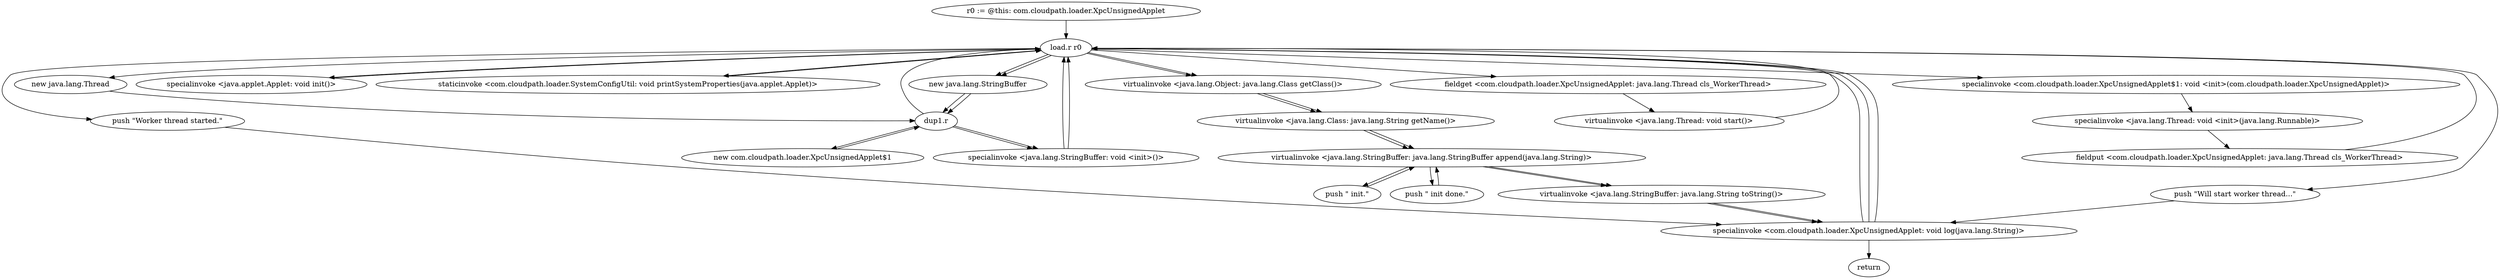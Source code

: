 digraph "" {
    "r0 := @this: com.cloudpath.loader.XpcUnsignedApplet"
    "load.r r0"
    "r0 := @this: com.cloudpath.loader.XpcUnsignedApplet"->"load.r r0";
    "new java.lang.StringBuffer"
    "load.r r0"->"new java.lang.StringBuffer";
    "dup1.r"
    "new java.lang.StringBuffer"->"dup1.r";
    "specialinvoke <java.lang.StringBuffer: void <init>()>"
    "dup1.r"->"specialinvoke <java.lang.StringBuffer: void <init>()>";
    "specialinvoke <java.lang.StringBuffer: void <init>()>"->"load.r r0";
    "virtualinvoke <java.lang.Object: java.lang.Class getClass()>"
    "load.r r0"->"virtualinvoke <java.lang.Object: java.lang.Class getClass()>";
    "virtualinvoke <java.lang.Class: java.lang.String getName()>"
    "virtualinvoke <java.lang.Object: java.lang.Class getClass()>"->"virtualinvoke <java.lang.Class: java.lang.String getName()>";
    "virtualinvoke <java.lang.StringBuffer: java.lang.StringBuffer append(java.lang.String)>"
    "virtualinvoke <java.lang.Class: java.lang.String getName()>"->"virtualinvoke <java.lang.StringBuffer: java.lang.StringBuffer append(java.lang.String)>";
    "push \" init.\""
    "virtualinvoke <java.lang.StringBuffer: java.lang.StringBuffer append(java.lang.String)>"->"push \" init.\"";
    "push \" init.\""->"virtualinvoke <java.lang.StringBuffer: java.lang.StringBuffer append(java.lang.String)>";
    "virtualinvoke <java.lang.StringBuffer: java.lang.String toString()>"
    "virtualinvoke <java.lang.StringBuffer: java.lang.StringBuffer append(java.lang.String)>"->"virtualinvoke <java.lang.StringBuffer: java.lang.String toString()>";
    "specialinvoke <com.cloudpath.loader.XpcUnsignedApplet: void log(java.lang.String)>"
    "virtualinvoke <java.lang.StringBuffer: java.lang.String toString()>"->"specialinvoke <com.cloudpath.loader.XpcUnsignedApplet: void log(java.lang.String)>";
    "specialinvoke <com.cloudpath.loader.XpcUnsignedApplet: void log(java.lang.String)>"->"load.r r0";
    "specialinvoke <java.applet.Applet: void init()>"
    "load.r r0"->"specialinvoke <java.applet.Applet: void init()>";
    "specialinvoke <java.applet.Applet: void init()>"->"load.r r0";
    "staticinvoke <com.cloudpath.loader.SystemConfigUtil: void printSystemProperties(java.applet.Applet)>"
    "load.r r0"->"staticinvoke <com.cloudpath.loader.SystemConfigUtil: void printSystemProperties(java.applet.Applet)>";
    "staticinvoke <com.cloudpath.loader.SystemConfigUtil: void printSystemProperties(java.applet.Applet)>"->"load.r r0";
    "new java.lang.Thread"
    "load.r r0"->"new java.lang.Thread";
    "new java.lang.Thread"->"dup1.r";
    "new com.cloudpath.loader.XpcUnsignedApplet$1"
    "dup1.r"->"new com.cloudpath.loader.XpcUnsignedApplet$1";
    "new com.cloudpath.loader.XpcUnsignedApplet$1"->"dup1.r";
    "dup1.r"->"load.r r0";
    "specialinvoke <com.cloudpath.loader.XpcUnsignedApplet$1: void <init>(com.cloudpath.loader.XpcUnsignedApplet)>"
    "load.r r0"->"specialinvoke <com.cloudpath.loader.XpcUnsignedApplet$1: void <init>(com.cloudpath.loader.XpcUnsignedApplet)>";
    "specialinvoke <java.lang.Thread: void <init>(java.lang.Runnable)>"
    "specialinvoke <com.cloudpath.loader.XpcUnsignedApplet$1: void <init>(com.cloudpath.loader.XpcUnsignedApplet)>"->"specialinvoke <java.lang.Thread: void <init>(java.lang.Runnable)>";
    "fieldput <com.cloudpath.loader.XpcUnsignedApplet: java.lang.Thread cls_WorkerThread>"
    "specialinvoke <java.lang.Thread: void <init>(java.lang.Runnable)>"->"fieldput <com.cloudpath.loader.XpcUnsignedApplet: java.lang.Thread cls_WorkerThread>";
    "fieldput <com.cloudpath.loader.XpcUnsignedApplet: java.lang.Thread cls_WorkerThread>"->"load.r r0";
    "push \"Will start worker thread...\""
    "load.r r0"->"push \"Will start worker thread...\"";
    "push \"Will start worker thread...\""->"specialinvoke <com.cloudpath.loader.XpcUnsignedApplet: void log(java.lang.String)>";
    "specialinvoke <com.cloudpath.loader.XpcUnsignedApplet: void log(java.lang.String)>"->"load.r r0";
    "fieldget <com.cloudpath.loader.XpcUnsignedApplet: java.lang.Thread cls_WorkerThread>"
    "load.r r0"->"fieldget <com.cloudpath.loader.XpcUnsignedApplet: java.lang.Thread cls_WorkerThread>";
    "virtualinvoke <java.lang.Thread: void start()>"
    "fieldget <com.cloudpath.loader.XpcUnsignedApplet: java.lang.Thread cls_WorkerThread>"->"virtualinvoke <java.lang.Thread: void start()>";
    "virtualinvoke <java.lang.Thread: void start()>"->"load.r r0";
    "push \"Worker thread started.\""
    "load.r r0"->"push \"Worker thread started.\"";
    "push \"Worker thread started.\""->"specialinvoke <com.cloudpath.loader.XpcUnsignedApplet: void log(java.lang.String)>";
    "specialinvoke <com.cloudpath.loader.XpcUnsignedApplet: void log(java.lang.String)>"->"load.r r0";
    "load.r r0"->"new java.lang.StringBuffer";
    "new java.lang.StringBuffer"->"dup1.r";
    "dup1.r"->"specialinvoke <java.lang.StringBuffer: void <init>()>";
    "specialinvoke <java.lang.StringBuffer: void <init>()>"->"load.r r0";
    "load.r r0"->"virtualinvoke <java.lang.Object: java.lang.Class getClass()>";
    "virtualinvoke <java.lang.Object: java.lang.Class getClass()>"->"virtualinvoke <java.lang.Class: java.lang.String getName()>";
    "virtualinvoke <java.lang.Class: java.lang.String getName()>"->"virtualinvoke <java.lang.StringBuffer: java.lang.StringBuffer append(java.lang.String)>";
    "push \" init done.\""
    "virtualinvoke <java.lang.StringBuffer: java.lang.StringBuffer append(java.lang.String)>"->"push \" init done.\"";
    "push \" init done.\""->"virtualinvoke <java.lang.StringBuffer: java.lang.StringBuffer append(java.lang.String)>";
    "virtualinvoke <java.lang.StringBuffer: java.lang.StringBuffer append(java.lang.String)>"->"virtualinvoke <java.lang.StringBuffer: java.lang.String toString()>";
    "virtualinvoke <java.lang.StringBuffer: java.lang.String toString()>"->"specialinvoke <com.cloudpath.loader.XpcUnsignedApplet: void log(java.lang.String)>";
    "return"
    "specialinvoke <com.cloudpath.loader.XpcUnsignedApplet: void log(java.lang.String)>"->"return";
}
